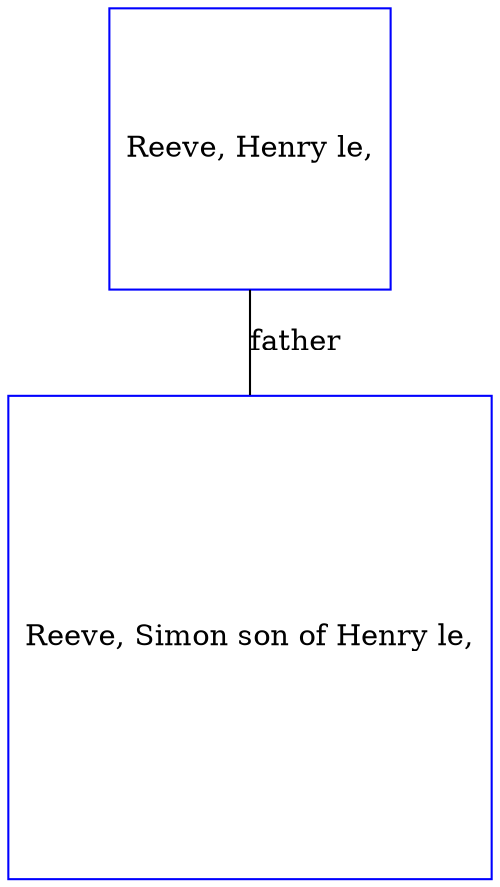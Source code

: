 digraph D {
    edge [dir=none];    node [shape=box];    "002053"   [label="Reeve, Henry le,", shape=box, regular=1, color="blue"] ;
"002052"   [label="Reeve, Simon son of Henry le,", shape=box, regular=1, color="blue"] ;
002053->002052 [label="father",arrowsize=0.0]; 
}